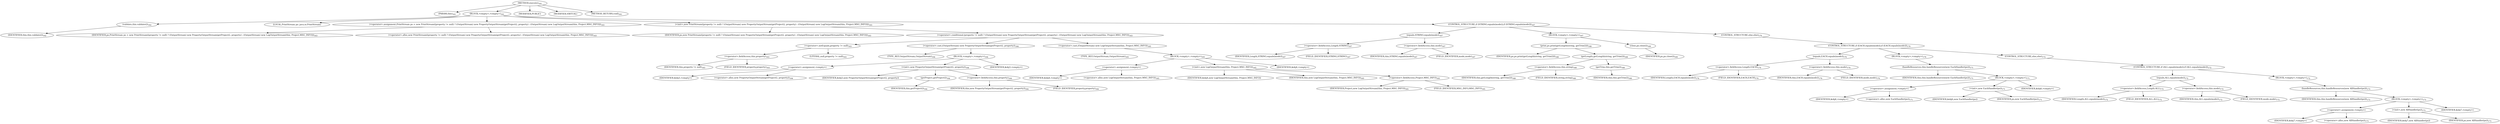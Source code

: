 digraph "execute" {  
"348" [label = <(METHOD,execute)<SUB>161</SUB>> ]
"19" [label = <(PARAM,this)<SUB>161</SUB>> ]
"349" [label = <(BLOCK,&lt;empty&gt;,&lt;empty&gt;)<SUB>161</SUB>> ]
"350" [label = <(validate,this.validate())<SUB>162</SUB>> ]
"18" [label = <(IDENTIFIER,this,this.validate())<SUB>162</SUB>> ]
"23" [label = <(LOCAL,PrintStream ps: java.io.PrintStream)> ]
"351" [label = <(&lt;operator&gt;.assignment,PrintStream ps = new PrintStream((property != null) ? (OutputStream) new PropertyOutputStream(getProject(), property) : (OutputStream) new LogOutputStream(this, Project.MSG_INFO)))<SUB>163</SUB>> ]
"352" [label = <(IDENTIFIER,ps,PrintStream ps = new PrintStream((property != null) ? (OutputStream) new PropertyOutputStream(getProject(), property) : (OutputStream) new LogOutputStream(this, Project.MSG_INFO)))<SUB>163</SUB>> ]
"353" [label = <(&lt;operator&gt;.alloc,new PrintStream((property != null) ? (OutputStream) new PropertyOutputStream(getProject(), property) : (OutputStream) new LogOutputStream(this, Project.MSG_INFO)))<SUB>163</SUB>> ]
"354" [label = <(&lt;init&gt;,new PrintStream((property != null) ? (OutputStream) new PropertyOutputStream(getProject(), property) : (OutputStream) new LogOutputStream(this, Project.MSG_INFO)))<SUB>163</SUB>> ]
"22" [label = <(IDENTIFIER,ps,new PrintStream((property != null) ? (OutputStream) new PropertyOutputStream(getProject(), property) : (OutputStream) new LogOutputStream(this, Project.MSG_INFO)))<SUB>163</SUB>> ]
"355" [label = <(&lt;operator&gt;.conditional,(property != null) ? (OutputStream) new PropertyOutputStream(getProject(), property) : (OutputStream) new LogOutputStream(this, Project.MSG_INFO))<SUB>163</SUB>> ]
"356" [label = <(&lt;operator&gt;.notEquals,property != null)<SUB>163</SUB>> ]
"357" [label = <(&lt;operator&gt;.fieldAccess,this.property)<SUB>163</SUB>> ]
"358" [label = <(IDENTIFIER,this,property != null)<SUB>163</SUB>> ]
"359" [label = <(FIELD_IDENTIFIER,property,property)<SUB>163</SUB>> ]
"360" [label = <(LITERAL,null,property != null)<SUB>163</SUB>> ]
"361" [label = <(&lt;operator&gt;.cast,(OutputStream) new PropertyOutputStream(getProject(), property))<SUB>164</SUB>> ]
"362" [label = <(TYPE_REF,OutputStream,OutputStream)<SUB>164</SUB>> ]
"363" [label = <(BLOCK,&lt;empty&gt;,&lt;empty&gt;)<SUB>164</SUB>> ]
"364" [label = <(&lt;operator&gt;.assignment,&lt;empty&gt;)> ]
"365" [label = <(IDENTIFIER,$obj3,&lt;empty&gt;)> ]
"366" [label = <(&lt;operator&gt;.alloc,new PropertyOutputStream(getProject(), property))<SUB>164</SUB>> ]
"367" [label = <(&lt;init&gt;,new PropertyOutputStream(getProject(), property))<SUB>164</SUB>> ]
"368" [label = <(IDENTIFIER,$obj3,new PropertyOutputStream(getProject(), property))> ]
"369" [label = <(getProject,getProject())<SUB>164</SUB>> ]
"20" [label = <(IDENTIFIER,this,getProject())<SUB>164</SUB>> ]
"370" [label = <(&lt;operator&gt;.fieldAccess,this.property)<SUB>164</SUB>> ]
"371" [label = <(IDENTIFIER,this,new PropertyOutputStream(getProject(), property))<SUB>164</SUB>> ]
"372" [label = <(FIELD_IDENTIFIER,property,property)<SUB>164</SUB>> ]
"373" [label = <(IDENTIFIER,$obj3,&lt;empty&gt;)> ]
"374" [label = <(&lt;operator&gt;.cast,(OutputStream) new LogOutputStream(this, Project.MSG_INFO))<SUB>165</SUB>> ]
"375" [label = <(TYPE_REF,OutputStream,OutputStream)<SUB>165</SUB>> ]
"376" [label = <(BLOCK,&lt;empty&gt;,&lt;empty&gt;)<SUB>165</SUB>> ]
"377" [label = <(&lt;operator&gt;.assignment,&lt;empty&gt;)> ]
"378" [label = <(IDENTIFIER,$obj4,&lt;empty&gt;)> ]
"379" [label = <(&lt;operator&gt;.alloc,new LogOutputStream(this, Project.MSG_INFO))<SUB>165</SUB>> ]
"380" [label = <(&lt;init&gt;,new LogOutputStream(this, Project.MSG_INFO))<SUB>165</SUB>> ]
"381" [label = <(IDENTIFIER,$obj4,new LogOutputStream(this, Project.MSG_INFO))> ]
"21" [label = <(IDENTIFIER,this,new LogOutputStream(this, Project.MSG_INFO))<SUB>165</SUB>> ]
"382" [label = <(&lt;operator&gt;.fieldAccess,Project.MSG_INFO)<SUB>165</SUB>> ]
"383" [label = <(IDENTIFIER,Project,new LogOutputStream(this, Project.MSG_INFO))<SUB>165</SUB>> ]
"384" [label = <(FIELD_IDENTIFIER,MSG_INFO,MSG_INFO)<SUB>165</SUB>> ]
"385" [label = <(IDENTIFIER,$obj4,&lt;empty&gt;)> ]
"386" [label = <(CONTROL_STRUCTURE,if (STRING.equals(mode)),if (STRING.equals(mode)))<SUB>167</SUB>> ]
"387" [label = <(equals,STRING.equals(mode))<SUB>167</SUB>> ]
"388" [label = <(&lt;operator&gt;.fieldAccess,Length.STRING)<SUB>167</SUB>> ]
"389" [label = <(IDENTIFIER,Length,STRING.equals(mode))<SUB>167</SUB>> ]
"390" [label = <(FIELD_IDENTIFIER,STRING,STRING)<SUB>167</SUB>> ]
"391" [label = <(&lt;operator&gt;.fieldAccess,this.mode)<SUB>167</SUB>> ]
"392" [label = <(IDENTIFIER,this,STRING.equals(mode))<SUB>167</SUB>> ]
"393" [label = <(FIELD_IDENTIFIER,mode,mode)<SUB>167</SUB>> ]
"394" [label = <(BLOCK,&lt;empty&gt;,&lt;empty&gt;)<SUB>167</SUB>> ]
"395" [label = <(print,ps.print(getLength(string, getTrim())))<SUB>168</SUB>> ]
"396" [label = <(IDENTIFIER,ps,ps.print(getLength(string, getTrim())))<SUB>168</SUB>> ]
"397" [label = <(getLength,getLength(string, getTrim()))<SUB>168</SUB>> ]
"398" [label = <(&lt;operator&gt;.fieldAccess,this.string)<SUB>168</SUB>> ]
"399" [label = <(IDENTIFIER,this,getLength(string, getTrim()))<SUB>168</SUB>> ]
"400" [label = <(FIELD_IDENTIFIER,string,string)<SUB>168</SUB>> ]
"401" [label = <(getTrim,this.getTrim())<SUB>168</SUB>> ]
"24" [label = <(IDENTIFIER,this,this.getTrim())<SUB>168</SUB>> ]
"402" [label = <(close,ps.close())<SUB>169</SUB>> ]
"403" [label = <(IDENTIFIER,ps,ps.close())<SUB>169</SUB>> ]
"404" [label = <(CONTROL_STRUCTURE,else,else)<SUB>170</SUB>> ]
"405" [label = <(CONTROL_STRUCTURE,if (EACH.equals(mode)),if (EACH.equals(mode)))<SUB>170</SUB>> ]
"406" [label = <(equals,EACH.equals(mode))<SUB>170</SUB>> ]
"407" [label = <(&lt;operator&gt;.fieldAccess,Length.EACH)<SUB>170</SUB>> ]
"408" [label = <(IDENTIFIER,Length,EACH.equals(mode))<SUB>170</SUB>> ]
"409" [label = <(FIELD_IDENTIFIER,EACH,EACH)<SUB>170</SUB>> ]
"410" [label = <(&lt;operator&gt;.fieldAccess,this.mode)<SUB>170</SUB>> ]
"411" [label = <(IDENTIFIER,this,EACH.equals(mode))<SUB>170</SUB>> ]
"412" [label = <(FIELD_IDENTIFIER,mode,mode)<SUB>170</SUB>> ]
"413" [label = <(BLOCK,&lt;empty&gt;,&lt;empty&gt;)<SUB>170</SUB>> ]
"414" [label = <(handleResources,this.handleResources(new EachHandler(ps)))<SUB>171</SUB>> ]
"25" [label = <(IDENTIFIER,this,this.handleResources(new EachHandler(ps)))<SUB>171</SUB>> ]
"415" [label = <(BLOCK,&lt;empty&gt;,&lt;empty&gt;)<SUB>171</SUB>> ]
"416" [label = <(&lt;operator&gt;.assignment,&lt;empty&gt;)> ]
"417" [label = <(IDENTIFIER,$obj6,&lt;empty&gt;)> ]
"418" [label = <(&lt;operator&gt;.alloc,new EachHandler(ps))<SUB>171</SUB>> ]
"419" [label = <(&lt;init&gt;,new EachHandler(ps))<SUB>171</SUB>> ]
"420" [label = <(IDENTIFIER,$obj6,new EachHandler(ps))> ]
"421" [label = <(IDENTIFIER,ps,new EachHandler(ps))<SUB>171</SUB>> ]
"422" [label = <(IDENTIFIER,$obj6,&lt;empty&gt;)> ]
"423" [label = <(CONTROL_STRUCTURE,else,else)<SUB>172</SUB>> ]
"424" [label = <(CONTROL_STRUCTURE,if (ALL.equals(mode)),if (ALL.equals(mode)))<SUB>172</SUB>> ]
"425" [label = <(equals,ALL.equals(mode))<SUB>172</SUB>> ]
"426" [label = <(&lt;operator&gt;.fieldAccess,Length.ALL)<SUB>172</SUB>> ]
"427" [label = <(IDENTIFIER,Length,ALL.equals(mode))<SUB>172</SUB>> ]
"428" [label = <(FIELD_IDENTIFIER,ALL,ALL)<SUB>172</SUB>> ]
"429" [label = <(&lt;operator&gt;.fieldAccess,this.mode)<SUB>172</SUB>> ]
"430" [label = <(IDENTIFIER,this,ALL.equals(mode))<SUB>172</SUB>> ]
"431" [label = <(FIELD_IDENTIFIER,mode,mode)<SUB>172</SUB>> ]
"432" [label = <(BLOCK,&lt;empty&gt;,&lt;empty&gt;)<SUB>172</SUB>> ]
"433" [label = <(handleResources,this.handleResources(new AllHandler(ps)))<SUB>173</SUB>> ]
"26" [label = <(IDENTIFIER,this,this.handleResources(new AllHandler(ps)))<SUB>173</SUB>> ]
"434" [label = <(BLOCK,&lt;empty&gt;,&lt;empty&gt;)<SUB>173</SUB>> ]
"435" [label = <(&lt;operator&gt;.assignment,&lt;empty&gt;)> ]
"436" [label = <(IDENTIFIER,$obj7,&lt;empty&gt;)> ]
"437" [label = <(&lt;operator&gt;.alloc,new AllHandler(ps))<SUB>173</SUB>> ]
"438" [label = <(&lt;init&gt;,new AllHandler(ps))<SUB>173</SUB>> ]
"439" [label = <(IDENTIFIER,$obj7,new AllHandler(ps))> ]
"440" [label = <(IDENTIFIER,ps,new AllHandler(ps))<SUB>173</SUB>> ]
"441" [label = <(IDENTIFIER,$obj7,&lt;empty&gt;)> ]
"442" [label = <(MODIFIER,PUBLIC)> ]
"443" [label = <(MODIFIER,VIRTUAL)> ]
"444" [label = <(METHOD_RETURN,void)<SUB>161</SUB>> ]
  "348" -> "19" 
  "348" -> "349" 
  "348" -> "442" 
  "348" -> "443" 
  "348" -> "444" 
  "349" -> "350" 
  "349" -> "23" 
  "349" -> "351" 
  "349" -> "354" 
  "349" -> "386" 
  "350" -> "18" 
  "351" -> "352" 
  "351" -> "353" 
  "354" -> "22" 
  "354" -> "355" 
  "355" -> "356" 
  "355" -> "361" 
  "355" -> "374" 
  "356" -> "357" 
  "356" -> "360" 
  "357" -> "358" 
  "357" -> "359" 
  "361" -> "362" 
  "361" -> "363" 
  "363" -> "364" 
  "363" -> "367" 
  "363" -> "373" 
  "364" -> "365" 
  "364" -> "366" 
  "367" -> "368" 
  "367" -> "369" 
  "367" -> "370" 
  "369" -> "20" 
  "370" -> "371" 
  "370" -> "372" 
  "374" -> "375" 
  "374" -> "376" 
  "376" -> "377" 
  "376" -> "380" 
  "376" -> "385" 
  "377" -> "378" 
  "377" -> "379" 
  "380" -> "381" 
  "380" -> "21" 
  "380" -> "382" 
  "382" -> "383" 
  "382" -> "384" 
  "386" -> "387" 
  "386" -> "394" 
  "386" -> "404" 
  "387" -> "388" 
  "387" -> "391" 
  "388" -> "389" 
  "388" -> "390" 
  "391" -> "392" 
  "391" -> "393" 
  "394" -> "395" 
  "394" -> "402" 
  "395" -> "396" 
  "395" -> "397" 
  "397" -> "398" 
  "397" -> "401" 
  "398" -> "399" 
  "398" -> "400" 
  "401" -> "24" 
  "402" -> "403" 
  "404" -> "405" 
  "405" -> "406" 
  "405" -> "413" 
  "405" -> "423" 
  "406" -> "407" 
  "406" -> "410" 
  "407" -> "408" 
  "407" -> "409" 
  "410" -> "411" 
  "410" -> "412" 
  "413" -> "414" 
  "414" -> "25" 
  "414" -> "415" 
  "415" -> "416" 
  "415" -> "419" 
  "415" -> "422" 
  "416" -> "417" 
  "416" -> "418" 
  "419" -> "420" 
  "419" -> "421" 
  "423" -> "424" 
  "424" -> "425" 
  "424" -> "432" 
  "425" -> "426" 
  "425" -> "429" 
  "426" -> "427" 
  "426" -> "428" 
  "429" -> "430" 
  "429" -> "431" 
  "432" -> "433" 
  "433" -> "26" 
  "433" -> "434" 
  "434" -> "435" 
  "434" -> "438" 
  "434" -> "441" 
  "435" -> "436" 
  "435" -> "437" 
  "438" -> "439" 
  "438" -> "440" 
}
